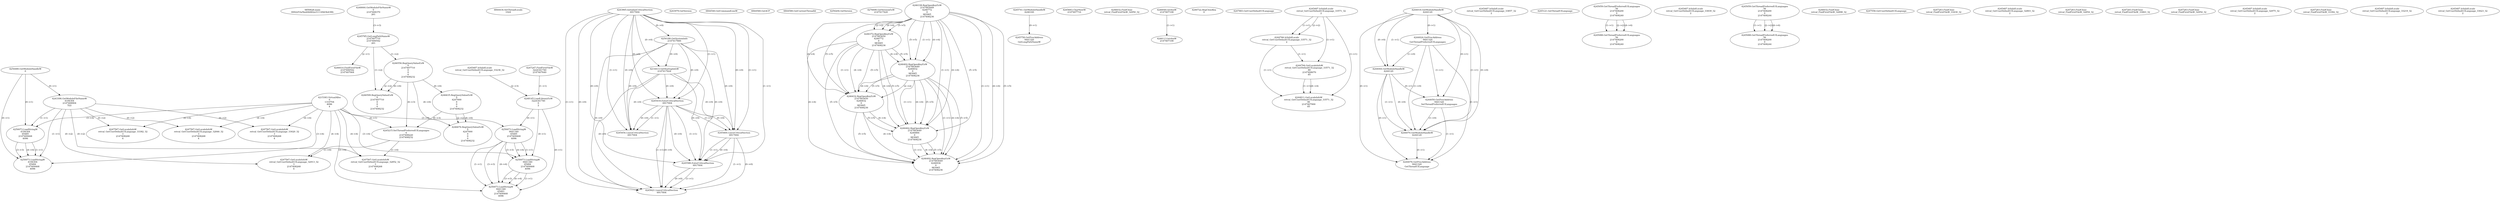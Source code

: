 // Global SCDG with merge call
digraph {
	0 [label="6850628.main
0002253a5beb9d462a311149d3b439fc"]
	1 [label="4254480.GetModuleHandleW
0"]
	2 [label="6844434.SetThreadLocale
1024"]
	3 [label="4243965.InitializeCriticalSection
6917004"]
	4 [label="4243979.GetVersion
"]
	5 [label="4250188.GetSystemInfo
2147417660"]
	3 -> 5 [label="(0-->0)"]
	6 [label="6844540.GetCommandLineW
"]
	7 [label="4214413.GetStartupInfoW
2147417624"]
	3 -> 7 [label="(0-->0)"]
	5 -> 7 [label="(0-->0)"]
	8 [label="6844560.GetACP
"]
	9 [label="6844580.GetCurrentThreadId
"]
	10 [label="4250204.GetVersion
"]
	11 [label="4276690.GetVersionExW
2147417420"]
	12 [label="4243306.GetModuleFileNameW
4194304
2147408904
522"]
	1 -> 12 [label="(0-->1)"]
	13 [label="4248064.GetModuleFileNameW
0
2147408370
261"]
	14 [label="4215383.VirtualAlloc
0
1310704
4096
4"]
	15 [label="4246338.RegOpenKeyExW
2147483649
4246772
0
983065
2147408236"]
	16 [label="4245741.GetModuleHandleW
4246160"]
	17 [label="4245758.GetProcAddress
9441320
GetLongPathNameW"]
	16 -> 17 [label="(0-->1)"]
	18 [label="4245785.GetLongPathNameW
2147407710
2147406542
261"]
	13 -> 18 [label="(3-->3)"]
	19 [label="4245683.CharNextW
2147407716"]
	20 [label="4246014.FindFirstFileW
2147406542
2147407064"]
	18 -> 20 [label="(2-->1)"]
	21 [label="4246032.FindClose
retval_FindFirstFileW_32950_32"]
	22 [label="4246044.lstrlenW
2147407108"]
	23 [label="4246113.lstrlenW
2147407108"]
	22 -> 23 [label="(1-->1)"]
	24 [label="4246556.RegQueryValueExW
0
2147407710
0
0
0
2147408232"]
	18 -> 24 [label="(1-->2)"]
	25 [label="4246635.RegQueryValueExW
0
4247000
0
0
0
2147408232"]
	24 -> 25 [label="(6-->6)"]
	26 [label="4246676.RegQueryValueExW
0
4247000
0
0
0
2147408232"]
	25 -> 26 [label="(2-->2)"]
	24 -> 26 [label="(6-->6)"]
	25 -> 26 [label="(6-->6)"]
	27 [label="4246722.RegCloseKey
0"]
	28 [label="4247883.GetUserDefaultUILanguage
"]
	29 [label="4245418.EnterCriticalSection
6917004"]
	3 -> 29 [label="(1-->1)"]
	3 -> 29 [label="(0-->0)"]
	5 -> 29 [label="(0-->0)"]
	7 -> 29 [label="(0-->0)"]
	30 [label="4245469.LeaveCriticalSection
6917004"]
	3 -> 30 [label="(1-->1)"]
	29 -> 30 [label="(1-->1)"]
	3 -> 30 [label="(0-->0)"]
	5 -> 30 [label="(0-->0)"]
	7 -> 30 [label="(0-->0)"]
	29 -> 30 [label="(0-->0)"]
	31 [label="4245487.IsValidLocale
retval_GetUserDefaultUILanguage_33571_32
2"]
	32 [label="4244766.IsValidLocale
retval_GetUserDefaultUILanguage_33571_32
2"]
	31 -> 32 [label="(1-->1)"]
	31 -> 32 [label="(2-->2)"]
	33 [label="4244794.GetLocaleInfoW
retval_GetUserDefaultUILanguage_33571_32
89
2147408070
85"]
	31 -> 33 [label="(1-->1)"]
	32 -> 33 [label="(1-->1)"]
	34 [label="4244811.GetLocaleInfoW
retval_GetUserDefaultUILanguage_33571_32
90
2147407900
85"]
	31 -> 34 [label="(1-->1)"]
	32 -> 34 [label="(1-->1)"]
	33 -> 34 [label="(1-->1)"]
	33 -> 34 [label="(4-->4)"]
	35 [label="4246372.RegOpenKeyExW
2147483650
4246772
0
983065
2147408236"]
	15 -> 35 [label="(2-->2)"]
	15 -> 35 [label="(4-->4)"]
	15 -> 35 [label="(5-->5)"]
	36 [label="4246402.RegOpenKeyExW
2147483649
4246832
0
983065
2147408236"]
	15 -> 36 [label="(1-->1)"]
	15 -> 36 [label="(4-->4)"]
	35 -> 36 [label="(4-->4)"]
	15 -> 36 [label="(5-->5)"]
	35 -> 36 [label="(5-->5)"]
	37 [label="4246432.RegOpenKeyExW
2147483650
4246832
0
983065
2147408236"]
	35 -> 37 [label="(1-->1)"]
	36 -> 37 [label="(2-->2)"]
	15 -> 37 [label="(4-->4)"]
	35 -> 37 [label="(4-->4)"]
	36 -> 37 [label="(4-->4)"]
	15 -> 37 [label="(5-->5)"]
	35 -> 37 [label="(5-->5)"]
	36 -> 37 [label="(5-->5)"]
	38 [label="4246462.RegOpenKeyExW
2147483649
4246884
0
983065
2147408236"]
	15 -> 38 [label="(1-->1)"]
	36 -> 38 [label="(1-->1)"]
	15 -> 38 [label="(4-->4)"]
	35 -> 38 [label="(4-->4)"]
	36 -> 38 [label="(4-->4)"]
	37 -> 38 [label="(4-->4)"]
	15 -> 38 [label="(5-->5)"]
	35 -> 38 [label="(5-->5)"]
	36 -> 38 [label="(5-->5)"]
	37 -> 38 [label="(5-->5)"]
	39 [label="4246492.RegOpenKeyExW
2147483649
4246936
0
983065
2147408236"]
	15 -> 39 [label="(1-->1)"]
	36 -> 39 [label="(1-->1)"]
	38 -> 39 [label="(1-->1)"]
	15 -> 39 [label="(4-->4)"]
	35 -> 39 [label="(4-->4)"]
	36 -> 39 [label="(4-->4)"]
	37 -> 39 [label="(4-->4)"]
	38 -> 39 [label="(4-->4)"]
	15 -> 39 [label="(5-->5)"]
	35 -> 39 [label="(5-->5)"]
	36 -> 39 [label="(5-->5)"]
	37 -> 39 [label="(5-->5)"]
	38 -> 39 [label="(5-->5)"]
	40 [label="4245454.LeaveCriticalSection
6917004"]
	3 -> 40 [label="(1-->1)"]
	29 -> 40 [label="(1-->1)"]
	3 -> 40 [label="(0-->0)"]
	5 -> 40 [label="(0-->0)"]
	7 -> 40 [label="(0-->0)"]
	29 -> 40 [label="(0-->0)"]
	41 [label="4244018.GetModuleHandleW
4244120"]
	42 [label="4244024.GetProcAddress
9441320
GetThreadPreferredUILanguages"]
	41 -> 42 [label="(0-->1)"]
	43 [label="4244044.GetModuleHandleW
4244120"]
	41 -> 43 [label="(1-->1)"]
	41 -> 43 [label="(0-->0)"]
	42 -> 43 [label="(1-->0)"]
	44 [label="4244050.GetProcAddress
9441320
SetThreadPreferredUILanguages"]
	41 -> 44 [label="(0-->1)"]
	42 -> 44 [label="(1-->1)"]
	43 -> 44 [label="(0-->1)"]
	45 [label="4244070.GetModuleHandleW
4244120"]
	41 -> 45 [label="(1-->1)"]
	43 -> 45 [label="(1-->1)"]
	41 -> 45 [label="(0-->0)"]
	42 -> 45 [label="(1-->0)"]
	43 -> 45 [label="(0-->0)"]
	44 -> 45 [label="(1-->0)"]
	46 [label="4244076.GetProcAddress
9441320
GetThreadUILanguage"]
	41 -> 46 [label="(0-->1)"]
	42 -> 46 [label="(1-->1)"]
	43 -> 46 [label="(0-->1)"]
	44 -> 46 [label="(1-->1)"]
	45 -> 46 [label="(0-->1)"]
	47 [label="4246599.RegQueryValueExW
0
2147407710
0
0
0
2147408232"]
	18 -> 47 [label="(1-->2)"]
	24 -> 47 [label="(2-->2)"]
	24 -> 47 [label="(6-->6)"]
	48 [label="4245487.IsValidLocale
retval_GetUserDefaultUILanguage_33857_32
2"]
	49 [label="4245121.GetThreadUILanguage
"]
	50 [label="4245059.GetThreadPreferredUILanguages
56
2147408200
0
2147408240"]
	51 [label="4245088.GetThreadPreferredUILanguages
56
2147408200
0
2147408240"]
	50 -> 51 [label="(1-->1)"]
	50 -> 51 [label="(2-->2)"]
	50 -> 51 [label="(4-->4)"]
	52 [label="4245580.EnterCriticalSection
6917004"]
	3 -> 52 [label="(1-->1)"]
	29 -> 52 [label="(1-->1)"]
	30 -> 52 [label="(1-->1)"]
	3 -> 52 [label="(0-->0)"]
	5 -> 52 [label="(0-->0)"]
	7 -> 52 [label="(0-->0)"]
	29 -> 52 [label="(0-->0)"]
	30 -> 52 [label="(0-->0)"]
	53 [label="4245621.LeaveCriticalSection
6917004"]
	3 -> 53 [label="(1-->1)"]
	29 -> 53 [label="(1-->1)"]
	30 -> 53 [label="(1-->1)"]
	52 -> 53 [label="(1-->1)"]
	3 -> 53 [label="(0-->0)"]
	5 -> 53 [label="(0-->0)"]
	7 -> 53 [label="(0-->0)"]
	29 -> 53 [label="(0-->0)"]
	30 -> 53 [label="(0-->0)"]
	52 -> 53 [label="(0-->0)"]
	54 [label="4245487.IsValidLocale
retval_GetUserDefaultUILanguage_33839_32
2"]
	55 [label="4245059.GetThreadPreferredUILanguages
56
2147408200
0
2147408244"]
	56 [label="4245088.GetThreadPreferredUILanguages
56
2147408200
0
2147408244"]
	55 -> 56 [label="(1-->1)"]
	55 -> 56 [label="(2-->2)"]
	55 -> 56 [label="(4-->4)"]
	57 [label="4245215.SetThreadPreferredUILanguages
4
2147408220
2147408232"]
	14 -> 57 [label="(4-->1)"]
	24 -> 57 [label="(6-->3)"]
	25 -> 57 [label="(6-->3)"]
	58 [label="4246032.FindClose
retval_FindFirstFileW_32898_32"]
	59 [label="4245487.IsValidLocale
retval_GetUserDefaultUILanguage_33236_32
2"]
	60 [label="4247558.GetUserDefaultUILanguage
"]
	61 [label="4247567.GetLocaleInfoW
retval_GetUserDefaultUILanguage_33382_32
3
2147408268
4"]
	12 -> 61 [label="(0-->2)"]
	14 -> 61 [label="(4-->4)"]
	62 [label="4247247.FindFirstFileW
3224341740
2147407640"]
	63 [label="4247263.FindClose
retval_FindFirstFileW_33430_32"]
	64 [label="4248145.LoadLibraryExW
3224341740
0
2"]
	62 -> 64 [label="(1-->1)"]
	59 -> 64 [label="(2-->3)"]
	65 [label="4250073.LoadStringW
9441340
65485
2147409468
4096"]
	64 -> 65 [label="(0-->1)"]
	14 -> 65 [label="(3-->4)"]
	66 [label="4245487.IsValidLocale
retval_GetUserDefaultUILanguage_32803_32
2"]
	67 [label="4247567.GetLocaleInfoW
retval_GetUserDefaultUILanguage_32852_32
3
2147408268
4"]
	12 -> 67 [label="(0-->2)"]
	14 -> 67 [label="(4-->4)"]
	57 -> 67 [label="(1-->4)"]
	68 [label="4247263.FindClose
retval_FindFirstFileW_32854_32"]
	69 [label="4250073.LoadStringW
9441340
65484
2147409468
4096"]
	64 -> 69 [label="(0-->1)"]
	65 -> 69 [label="(1-->1)"]
	65 -> 69 [label="(3-->3)"]
	14 -> 69 [label="(3-->4)"]
	65 -> 69 [label="(4-->4)"]
	70 [label="4247567.GetLocaleInfoW
retval_GetUserDefaultUILanguage_32913_32
3
2147408268
4"]
	12 -> 70 [label="(0-->2)"]
	14 -> 70 [label="(4-->4)"]
	57 -> 70 [label="(1-->4)"]
	71 [label="4250073.LoadStringW
4194304
65485
2147409468
4096"]
	1 -> 71 [label="(0-->1)"]
	12 -> 71 [label="(1-->1)"]
	14 -> 71 [label="(3-->4)"]
	72 [label="4247263.FindClose
retval_FindFirstFileW_33063_32"]
	73 [label="4247567.GetLocaleInfoW
retval_GetUserDefaultUILanguage_32846_32
3
2147408268
4"]
	12 -> 73 [label="(0-->2)"]
	14 -> 73 [label="(4-->4)"]
	74 [label="4247263.FindClose
retval_FindFirstFileW_32954_32"]
	75 [label="4245487.IsValidLocale
retval_GetUserDefaultUILanguage_32975_32
2"]
	76 [label="4247567.GetLocaleInfoW
retval_GetUserDefaultUILanguage_33020_32
3
2147408268
4"]
	12 -> 76 [label="(0-->2)"]
	14 -> 76 [label="(4-->4)"]
	77 [label="4247263.FindClose
retval_FindFirstFileW_33392_32"]
	78 [label="4250073.LoadStringW
4194304
65484
2147409468
4096"]
	1 -> 78 [label="(0-->1)"]
	12 -> 78 [label="(1-->1)"]
	71 -> 78 [label="(1-->1)"]
	71 -> 78 [label="(3-->3)"]
	14 -> 78 [label="(3-->4)"]
	71 -> 78 [label="(4-->4)"]
	79 [label="4250073.LoadStringW
9441340
65483
2147409468
4096"]
	64 -> 79 [label="(0-->1)"]
	65 -> 79 [label="(1-->1)"]
	69 -> 79 [label="(1-->1)"]
	65 -> 79 [label="(3-->3)"]
	69 -> 79 [label="(3-->3)"]
	14 -> 79 [label="(3-->4)"]
	65 -> 79 [label="(4-->4)"]
	69 -> 79 [label="(4-->4)"]
	80 [label="4245487.IsValidLocale
retval_GetUserDefaultUILanguage_33219_32
2"]
	81 [label="4245487.IsValidLocale
retval_GetUserDefaultUILanguage_33623_32
2"]
}
